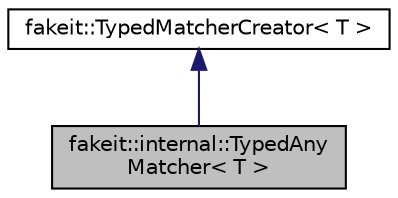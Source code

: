 digraph "fakeit::internal::TypedAnyMatcher&lt; T &gt;"
{
  edge [fontname="Helvetica",fontsize="10",labelfontname="Helvetica",labelfontsize="10"];
  node [fontname="Helvetica",fontsize="10",shape=record];
  Node1 [label="fakeit::internal::TypedAny\lMatcher\< T \>",height=0.2,width=0.4,color="black", fillcolor="grey75", style="filled" fontcolor="black"];
  Node2 -> Node1 [dir="back",color="midnightblue",fontsize="10",style="solid",fontname="Helvetica"];
  Node2 [label="fakeit::TypedMatcherCreator\< T \>",height=0.2,width=0.4,color="black", fillcolor="white", style="filled",URL="$d8/d58/structfakeit_1_1TypedMatcherCreator.html"];
}
